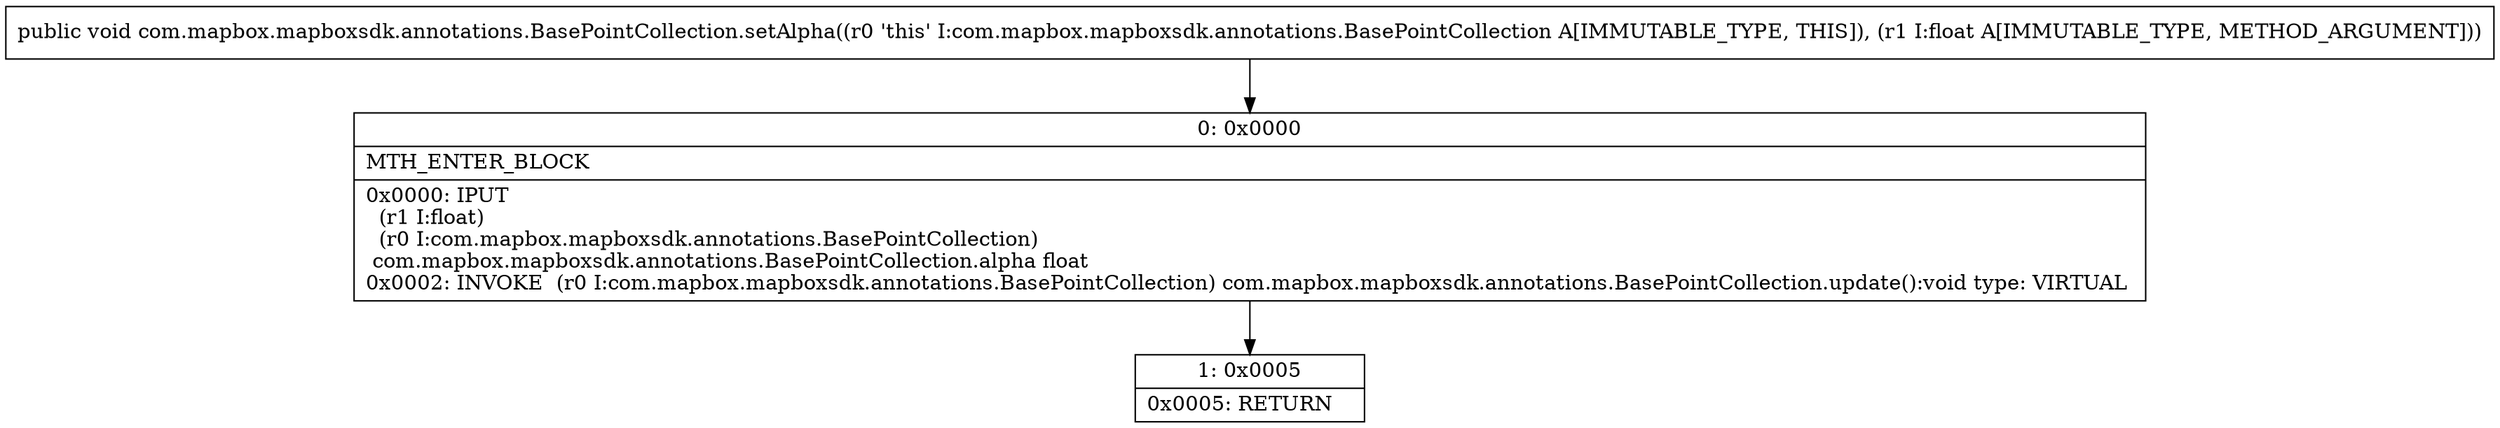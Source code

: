 digraph "CFG forcom.mapbox.mapboxsdk.annotations.BasePointCollection.setAlpha(F)V" {
Node_0 [shape=record,label="{0\:\ 0x0000|MTH_ENTER_BLOCK\l|0x0000: IPUT  \l  (r1 I:float)\l  (r0 I:com.mapbox.mapboxsdk.annotations.BasePointCollection)\l com.mapbox.mapboxsdk.annotations.BasePointCollection.alpha float \l0x0002: INVOKE  (r0 I:com.mapbox.mapboxsdk.annotations.BasePointCollection) com.mapbox.mapboxsdk.annotations.BasePointCollection.update():void type: VIRTUAL \l}"];
Node_1 [shape=record,label="{1\:\ 0x0005|0x0005: RETURN   \l}"];
MethodNode[shape=record,label="{public void com.mapbox.mapboxsdk.annotations.BasePointCollection.setAlpha((r0 'this' I:com.mapbox.mapboxsdk.annotations.BasePointCollection A[IMMUTABLE_TYPE, THIS]), (r1 I:float A[IMMUTABLE_TYPE, METHOD_ARGUMENT])) }"];
MethodNode -> Node_0;
Node_0 -> Node_1;
}

